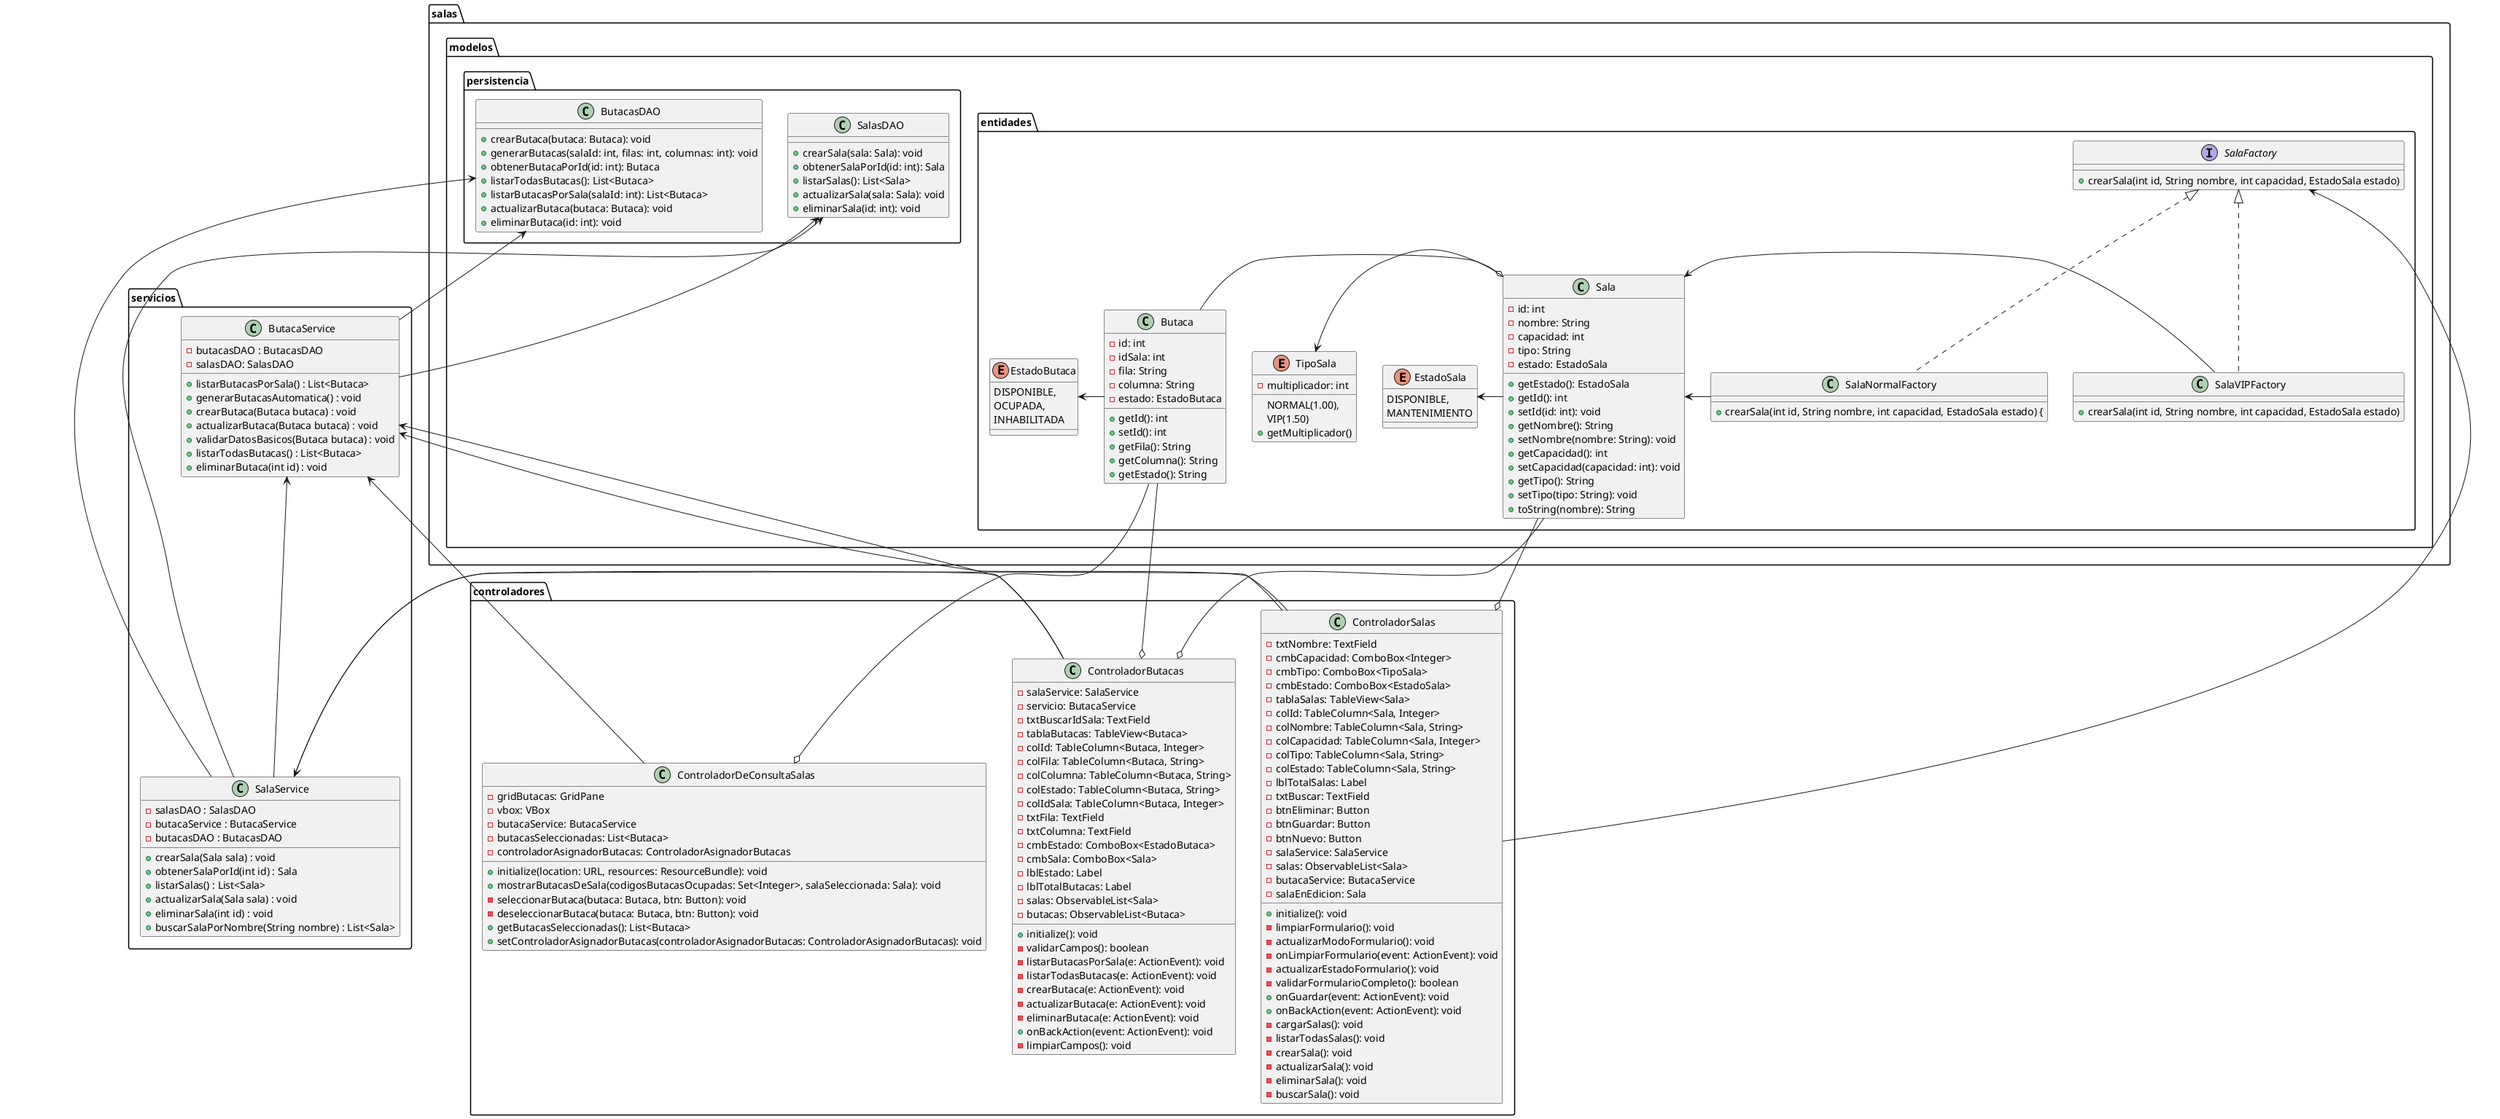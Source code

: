 @startuml
'https://plantuml.com/class-diagram
package salas {
package modelos {
package persistencia {
    class SalasDAO {
        +crearSala(sala: Sala): void
        +obtenerSalaPorId(id: int): Sala
        +listarSalas(): List<Sala>
        +actualizarSala(sala: Sala): void
        +eliminarSala(id: int): void
    }
    class ButacasDAO {
        +crearButaca(butaca: Butaca): void
        +generarButacas(salaId: int, filas: int, columnas: int): void
        +obtenerButacaPorId(id: int): Butaca
        +listarTodasButacas(): List<Butaca>
        +listarButacasPorSala(salaId: int): List<Butaca>
        +actualizarButaca(butaca: Butaca): void
        +eliminarButaca(id: int): void
    }
}
package entidades{
    class Sala {
        -id: int
        -nombre: String
        -capacidad: int
        -tipo: String
        -estado: EstadoSala
        +getEstado(): EstadoSala
        +getId(): int
        +setId(id: int): void
        +getNombre(): String
        +setNombre(nombre: String): void
        +getCapacidad(): int
        +setCapacidad(capacidad: int): void
        +getTipo(): String
        +setTipo(tipo: String): void
        +toString(nombre): String

    }
   class Butaca {
   -id: int
   -idSala: int
   -fila: String
   -columna: String
   -estado: EstadoButaca
   +getId(): int
   +setId(): int
   +getFila(): String
   +getColumna(): String
   +getEstado(): String
   }
   enum EstadoSala{
   DISPONIBLE,
   MANTENIMIENTO
   }
   enum EstadoButaca{
   DISPONIBLE,
   OCUPADA,
   INHABILITADA
   }
   interface SalaFactory{
   +crearSala(int id, String nombre, int capacidad, EstadoSala estado)
   }
   class SalaNormalFactory implements SalaFactory{
   +crearSala(int id, String nombre, int capacidad, EstadoSala estado) {
   }
   class SalaVIPFactory implements SalaFactory{
   +crearSala(int id, String nombre, int capacidad, EstadoSala estado)
   }
   enum TipoSala{
   -multiplicador: int
   NORMAL(1.00),
   VIP(1.50)
   +getMultiplicador()

   }

   }
}


    }

    Sala -u> TipoSala
    SalaNormalFactory -u> Sala
    SalaVIPFactory -u> Sala
    Sala -u> EstadoSala
    Sala o- Butaca
    Butaca -u> EstadoButaca
    package servicios{
    class ButacaService{
    -butacasDAO : ButacasDAO
    -salasDAO: SalasDAO
    +listarButacasPorSala() : List<Butaca>
    +generarButacasAutomatica() : void
    +crearButaca(Butaca butaca) : void
    +actualizarButaca(Butaca butaca) : void
    +validarDatosBasicos(Butaca butaca) : void
    +listarTodasButacas() : List<Butaca>
    +eliminarButaca(int id) : void
    }
    class SalaService{
    -salasDAO : SalasDAO
    -butacaService : ButacaService
    -butacasDAO : ButacasDAO
    +crearSala(Sala sala) : void
    +obtenerSalaPorId(int id) : Sala
    +listarSalas() : List<Sala>
    +actualizarSala(Sala sala) : void
    +eliminarSala(int id) : void
    +buscarSalaPorNombre(String nombre) : List<Sala>
    }
    }
    package controladores{
    class ControladorSalas {
        -txtNombre: TextField
        -cmbCapacidad: ComboBox<Integer>
        -cmbTipo: ComboBox<TipoSala>
        -cmbEstado: ComboBox<EstadoSala>
        -tablaSalas: TableView<Sala>
        -colId: TableColumn<Sala, Integer>
        -colNombre: TableColumn<Sala, String>
        -colCapacidad: TableColumn<Sala, Integer>
        -colTipo: TableColumn<Sala, String>
        -colEstado: TableColumn<Sala, String>
        -lblTotalSalas: Label
        -txtBuscar: TextField
        -btnEliminar: Button
        -btnGuardar: Button
        -btnNuevo: Button
        -salaService: SalaService
        -salas: ObservableList<Sala>
        -butacaService: ButacaService
        -salaEnEdicion: Sala
        +initialize(): void
        -limpiarFormulario(): void
        -actualizarModoFormulario(): void
        -onLimpiarFormulario(event: ActionEvent): void
        -actualizarEstadoFormulario(): void
        -validarFormularioCompleto(): boolean
        +onGuardar(event: ActionEvent): void
        +onBackAction(event: ActionEvent): void
        -cargarSalas(): void
        -listarTodasSalas(): void
        -crearSala(): void
        -actualizarSala(): void
        -eliminarSala(): void
        -buscarSala(): void
    }
    class ControladorButacas {
        -salaService: SalaService
        -servicio: ButacaService
        -txtBuscarIdSala: TextField
        -tablaButacas: TableView<Butaca>
        -colId: TableColumn<Butaca, Integer>
        -colFila: TableColumn<Butaca, String>
        -colColumna: TableColumn<Butaca, String>
        -colEstado: TableColumn<Butaca, String>
        -colIdSala: TableColumn<Butaca, Integer>
        -txtFila: TextField
        -txtColumna: TextField
        -cmbEstado: ComboBox<EstadoButaca>
        -cmbSala: ComboBox<Sala>
        -lblEstado: Label
        -lblTotalButacas: Label
        -salas: ObservableList<Sala>
        -butacas: ObservableList<Butaca>
        +initialize(): void
        -validarCampos(): boolean
        -listarButacasPorSala(e: ActionEvent): void
        -listarTodasButacas(e: ActionEvent): void
        -crearButaca(e: ActionEvent): void
        -actualizarButaca(e: ActionEvent): void
        -eliminarButaca(e: ActionEvent): void
        +onBackAction(event: ActionEvent): void
        -limpiarCampos(): void
    }
    class ControladorDeConsultaSalas {
        -gridButacas: GridPane
        -vbox: VBox
        -butacaService: ButacaService
        -butacasSeleccionadas: List<Butaca>
        -controladorAsignadorButacas: ControladorAsignadorButacas
        +initialize(location: URL, resources: ResourceBundle): void
        +mostrarButacasDeSala(codigosButacasOcupadas: Set<Integer>, salaSeleccionada: Sala): void
        -seleccionarButaca(butaca: Butaca, btn: Button): void
        -deseleccionarButaca(butaca: Butaca, btn: Button): void
        +getButacasSeleccionadas(): List<Butaca>
        +setControladorAsignadorButacas(controladorAsignadorButacas: ControladorAsignadorButacas): void
    }
    }
ButacaService -u-> ButacasDAO
ButacaService -u-> SalasDAO
SalaService -u-> SalasDAO
SalaService -u-> ButacaService
SalaService -u-> ButacasDAO
ControladorButacas -u-> SalaService
ControladorButacas -u-> ButacaService
Sala -u-o ControladorButacas
Butaca -u-o ControladorButacas
ControladorSalas -u-> SalaService
ControladorSalas o-u- Sala
ControladorSalas -u-> ButacaService
ControladorDeConsultaSalas -u-> ButacaService
ControladorDeConsultaSalas o-u- Butaca
ControladorSalas -u-> SalaFactory
}
@enduml